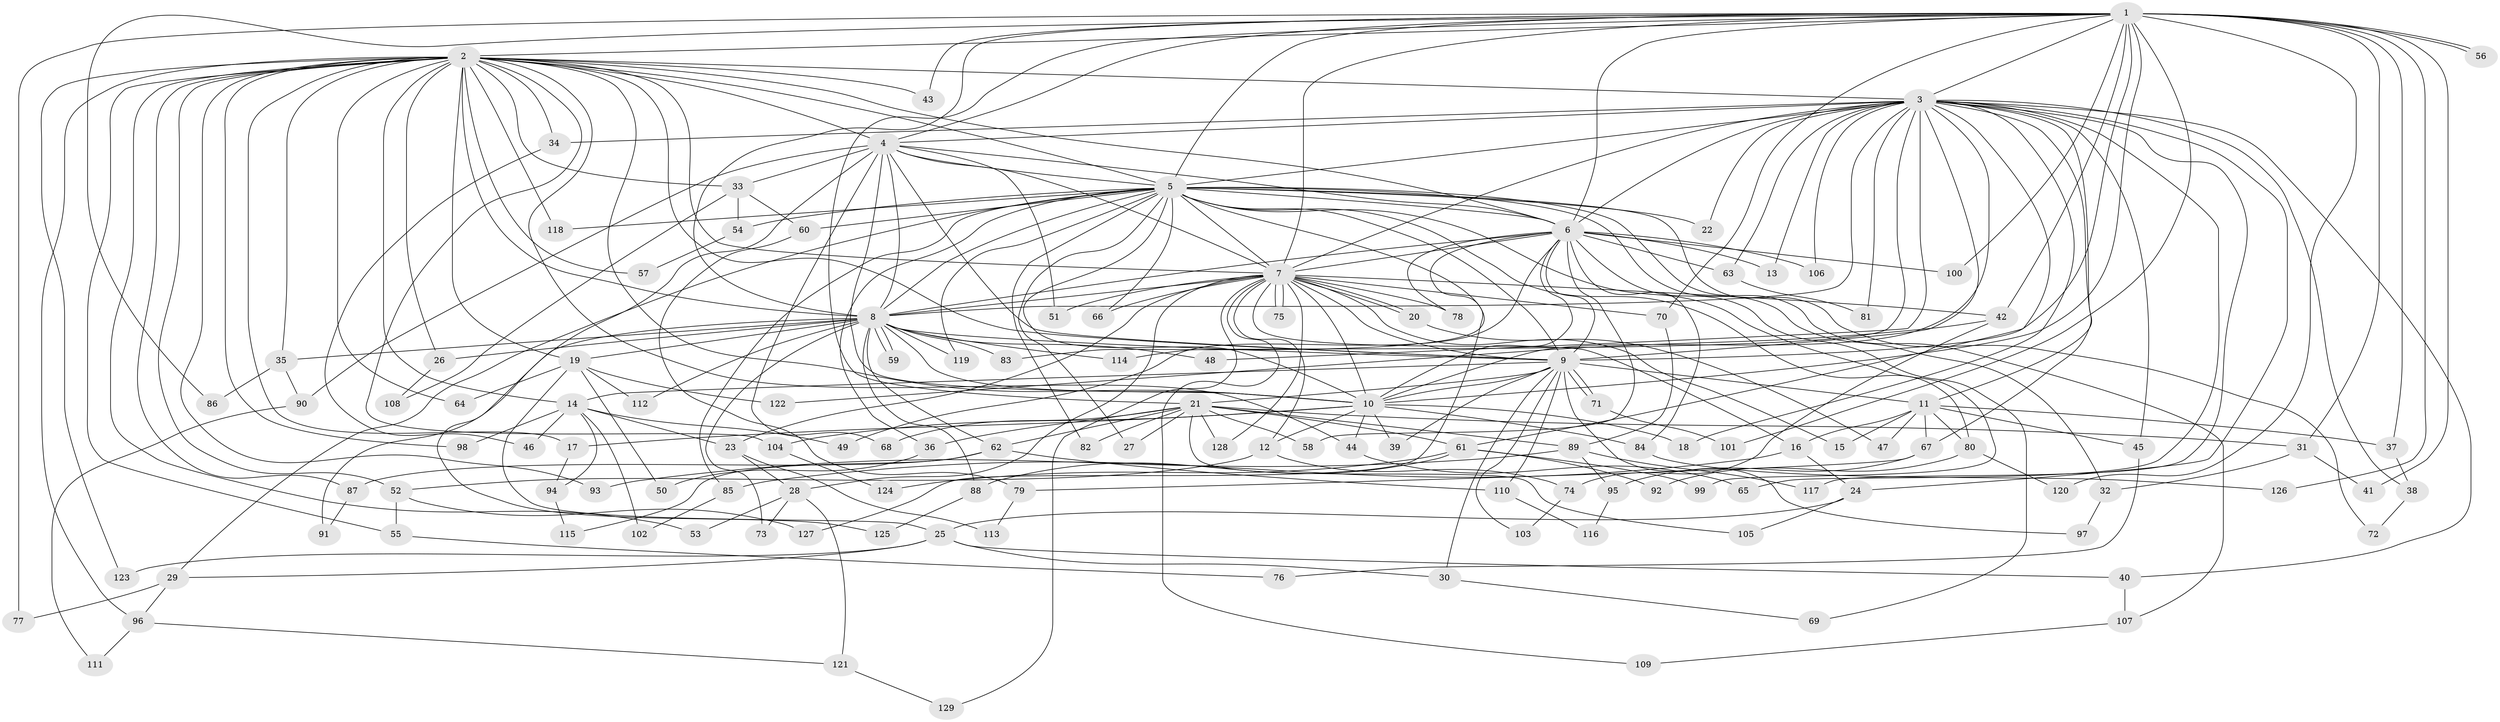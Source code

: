 // Generated by graph-tools (version 1.1) at 2025/14/03/09/25 04:14:10]
// undirected, 129 vertices, 283 edges
graph export_dot {
graph [start="1"]
  node [color=gray90,style=filled];
  1;
  2;
  3;
  4;
  5;
  6;
  7;
  8;
  9;
  10;
  11;
  12;
  13;
  14;
  15;
  16;
  17;
  18;
  19;
  20;
  21;
  22;
  23;
  24;
  25;
  26;
  27;
  28;
  29;
  30;
  31;
  32;
  33;
  34;
  35;
  36;
  37;
  38;
  39;
  40;
  41;
  42;
  43;
  44;
  45;
  46;
  47;
  48;
  49;
  50;
  51;
  52;
  53;
  54;
  55;
  56;
  57;
  58;
  59;
  60;
  61;
  62;
  63;
  64;
  65;
  66;
  67;
  68;
  69;
  70;
  71;
  72;
  73;
  74;
  75;
  76;
  77;
  78;
  79;
  80;
  81;
  82;
  83;
  84;
  85;
  86;
  87;
  88;
  89;
  90;
  91;
  92;
  93;
  94;
  95;
  96;
  97;
  98;
  99;
  100;
  101;
  102;
  103;
  104;
  105;
  106;
  107;
  108;
  109;
  110;
  111;
  112;
  113;
  114;
  115;
  116;
  117;
  118;
  119;
  120;
  121;
  122;
  123;
  124;
  125;
  126;
  127;
  128;
  129;
  1 -- 2;
  1 -- 3;
  1 -- 4;
  1 -- 5;
  1 -- 6;
  1 -- 7;
  1 -- 8;
  1 -- 9;
  1 -- 10;
  1 -- 21;
  1 -- 31;
  1 -- 37;
  1 -- 41;
  1 -- 42;
  1 -- 43;
  1 -- 56;
  1 -- 56;
  1 -- 70;
  1 -- 77;
  1 -- 86;
  1 -- 100;
  1 -- 101;
  1 -- 120;
  1 -- 126;
  2 -- 3;
  2 -- 4;
  2 -- 5;
  2 -- 6;
  2 -- 7;
  2 -- 8;
  2 -- 9;
  2 -- 10;
  2 -- 14;
  2 -- 17;
  2 -- 19;
  2 -- 26;
  2 -- 33;
  2 -- 34;
  2 -- 35;
  2 -- 43;
  2 -- 44;
  2 -- 52;
  2 -- 53;
  2 -- 55;
  2 -- 57;
  2 -- 64;
  2 -- 87;
  2 -- 93;
  2 -- 96;
  2 -- 98;
  2 -- 104;
  2 -- 118;
  2 -- 123;
  3 -- 4;
  3 -- 5;
  3 -- 6;
  3 -- 7;
  3 -- 8;
  3 -- 9;
  3 -- 10;
  3 -- 11;
  3 -- 13;
  3 -- 18;
  3 -- 22;
  3 -- 24;
  3 -- 34;
  3 -- 38;
  3 -- 40;
  3 -- 45;
  3 -- 48;
  3 -- 61;
  3 -- 63;
  3 -- 65;
  3 -- 67;
  3 -- 81;
  3 -- 106;
  3 -- 114;
  3 -- 117;
  4 -- 5;
  4 -- 6;
  4 -- 7;
  4 -- 8;
  4 -- 9;
  4 -- 10;
  4 -- 33;
  4 -- 51;
  4 -- 68;
  4 -- 90;
  4 -- 125;
  5 -- 6;
  5 -- 7;
  5 -- 8;
  5 -- 9;
  5 -- 10;
  5 -- 22;
  5 -- 27;
  5 -- 29;
  5 -- 32;
  5 -- 36;
  5 -- 54;
  5 -- 60;
  5 -- 66;
  5 -- 72;
  5 -- 80;
  5 -- 82;
  5 -- 85;
  5 -- 99;
  5 -- 107;
  5 -- 118;
  5 -- 119;
  5 -- 127;
  6 -- 7;
  6 -- 8;
  6 -- 9;
  6 -- 10;
  6 -- 13;
  6 -- 49;
  6 -- 58;
  6 -- 63;
  6 -- 69;
  6 -- 78;
  6 -- 83;
  6 -- 84;
  6 -- 100;
  6 -- 106;
  7 -- 8;
  7 -- 9;
  7 -- 10;
  7 -- 12;
  7 -- 15;
  7 -- 16;
  7 -- 20;
  7 -- 20;
  7 -- 23;
  7 -- 28;
  7 -- 42;
  7 -- 51;
  7 -- 66;
  7 -- 70;
  7 -- 75;
  7 -- 75;
  7 -- 78;
  7 -- 109;
  7 -- 128;
  7 -- 129;
  8 -- 9;
  8 -- 10;
  8 -- 19;
  8 -- 26;
  8 -- 35;
  8 -- 48;
  8 -- 59;
  8 -- 59;
  8 -- 62;
  8 -- 73;
  8 -- 83;
  8 -- 88;
  8 -- 91;
  8 -- 112;
  8 -- 114;
  8 -- 119;
  9 -- 10;
  9 -- 11;
  9 -- 14;
  9 -- 21;
  9 -- 30;
  9 -- 39;
  9 -- 71;
  9 -- 71;
  9 -- 97;
  9 -- 103;
  9 -- 110;
  10 -- 12;
  10 -- 17;
  10 -- 18;
  10 -- 39;
  10 -- 44;
  10 -- 84;
  10 -- 104;
  11 -- 15;
  11 -- 16;
  11 -- 37;
  11 -- 45;
  11 -- 47;
  11 -- 67;
  11 -- 80;
  12 -- 52;
  12 -- 74;
  14 -- 23;
  14 -- 46;
  14 -- 49;
  14 -- 94;
  14 -- 98;
  14 -- 102;
  16 -- 24;
  16 -- 85;
  17 -- 94;
  19 -- 25;
  19 -- 50;
  19 -- 64;
  19 -- 112;
  19 -- 122;
  20 -- 47;
  21 -- 27;
  21 -- 31;
  21 -- 36;
  21 -- 58;
  21 -- 61;
  21 -- 62;
  21 -- 68;
  21 -- 82;
  21 -- 89;
  21 -- 105;
  21 -- 128;
  23 -- 28;
  23 -- 113;
  24 -- 25;
  24 -- 105;
  25 -- 29;
  25 -- 30;
  25 -- 40;
  25 -- 123;
  26 -- 108;
  28 -- 53;
  28 -- 73;
  28 -- 121;
  29 -- 77;
  29 -- 96;
  30 -- 69;
  31 -- 32;
  31 -- 41;
  32 -- 97;
  33 -- 54;
  33 -- 60;
  33 -- 108;
  34 -- 46;
  35 -- 86;
  35 -- 90;
  36 -- 50;
  37 -- 38;
  38 -- 72;
  40 -- 107;
  42 -- 74;
  42 -- 122;
  44 -- 65;
  45 -- 76;
  52 -- 55;
  52 -- 127;
  54 -- 57;
  55 -- 76;
  60 -- 79;
  61 -- 88;
  61 -- 92;
  61 -- 99;
  61 -- 124;
  62 -- 87;
  62 -- 110;
  62 -- 115;
  63 -- 81;
  67 -- 79;
  67 -- 95;
  70 -- 89;
  71 -- 101;
  74 -- 103;
  79 -- 113;
  80 -- 92;
  80 -- 120;
  84 -- 126;
  85 -- 102;
  87 -- 91;
  88 -- 125;
  89 -- 93;
  89 -- 95;
  89 -- 117;
  90 -- 111;
  94 -- 115;
  95 -- 116;
  96 -- 111;
  96 -- 121;
  104 -- 124;
  107 -- 109;
  110 -- 116;
  121 -- 129;
}
